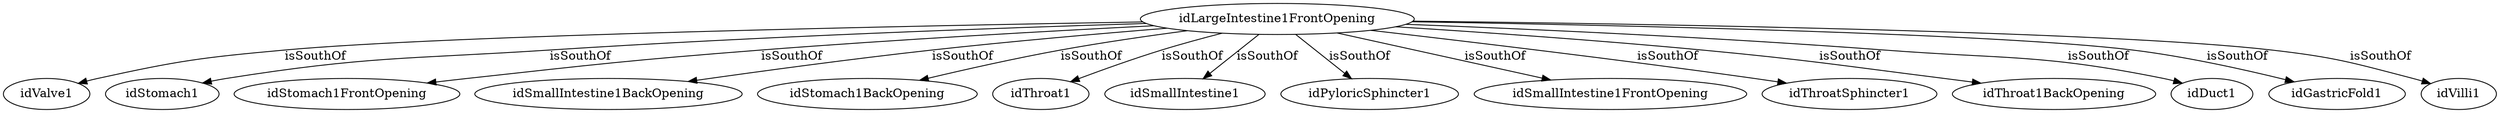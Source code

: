 strict digraph  {
idLargeIntestine1FrontOpening [node_type=entity_node];
idValve1 [node_type=entity_node];
idStomach1 [node_type=entity_node];
idStomach1FrontOpening [node_type=entity_node];
idSmallIntestine1BackOpening [node_type=entity_node];
idStomach1BackOpening [node_type=entity_node];
idThroat1 [node_type=entity_node];
idSmallIntestine1 [node_type=entity_node];
idPyloricSphincter1 [node_type=entity_node];
idSmallIntestine1FrontOpening [node_type=entity_node];
idThroatSphincter1 [node_type=entity_node];
idThroat1BackOpening [node_type=entity_node];
idDuct1 [node_type=entity_node];
idGastricFold1 [node_type=entity_node];
idVilli1 [node_type=entity_node];
idLargeIntestine1FrontOpening -> idValve1  [edge_type=relationship, label=isSouthOf];
idLargeIntestine1FrontOpening -> idStomach1  [edge_type=relationship, label=isSouthOf];
idLargeIntestine1FrontOpening -> idStomach1FrontOpening  [edge_type=relationship, label=isSouthOf];
idLargeIntestine1FrontOpening -> idSmallIntestine1BackOpening  [edge_type=relationship, label=isSouthOf];
idLargeIntestine1FrontOpening -> idStomach1BackOpening  [edge_type=relationship, label=isSouthOf];
idLargeIntestine1FrontOpening -> idThroat1  [edge_type=relationship, label=isSouthOf];
idLargeIntestine1FrontOpening -> idSmallIntestine1  [edge_type=relationship, label=isSouthOf];
idLargeIntestine1FrontOpening -> idPyloricSphincter1  [edge_type=relationship, label=isSouthOf];
idLargeIntestine1FrontOpening -> idSmallIntestine1FrontOpening  [edge_type=relationship, label=isSouthOf];
idLargeIntestine1FrontOpening -> idThroatSphincter1  [edge_type=relationship, label=isSouthOf];
idLargeIntestine1FrontOpening -> idThroat1BackOpening  [edge_type=relationship, label=isSouthOf];
idLargeIntestine1FrontOpening -> idDuct1  [edge_type=relationship, label=isSouthOf];
idLargeIntestine1FrontOpening -> idGastricFold1  [edge_type=relationship, label=isSouthOf];
idLargeIntestine1FrontOpening -> idVilli1  [edge_type=relationship, label=isSouthOf];
}
